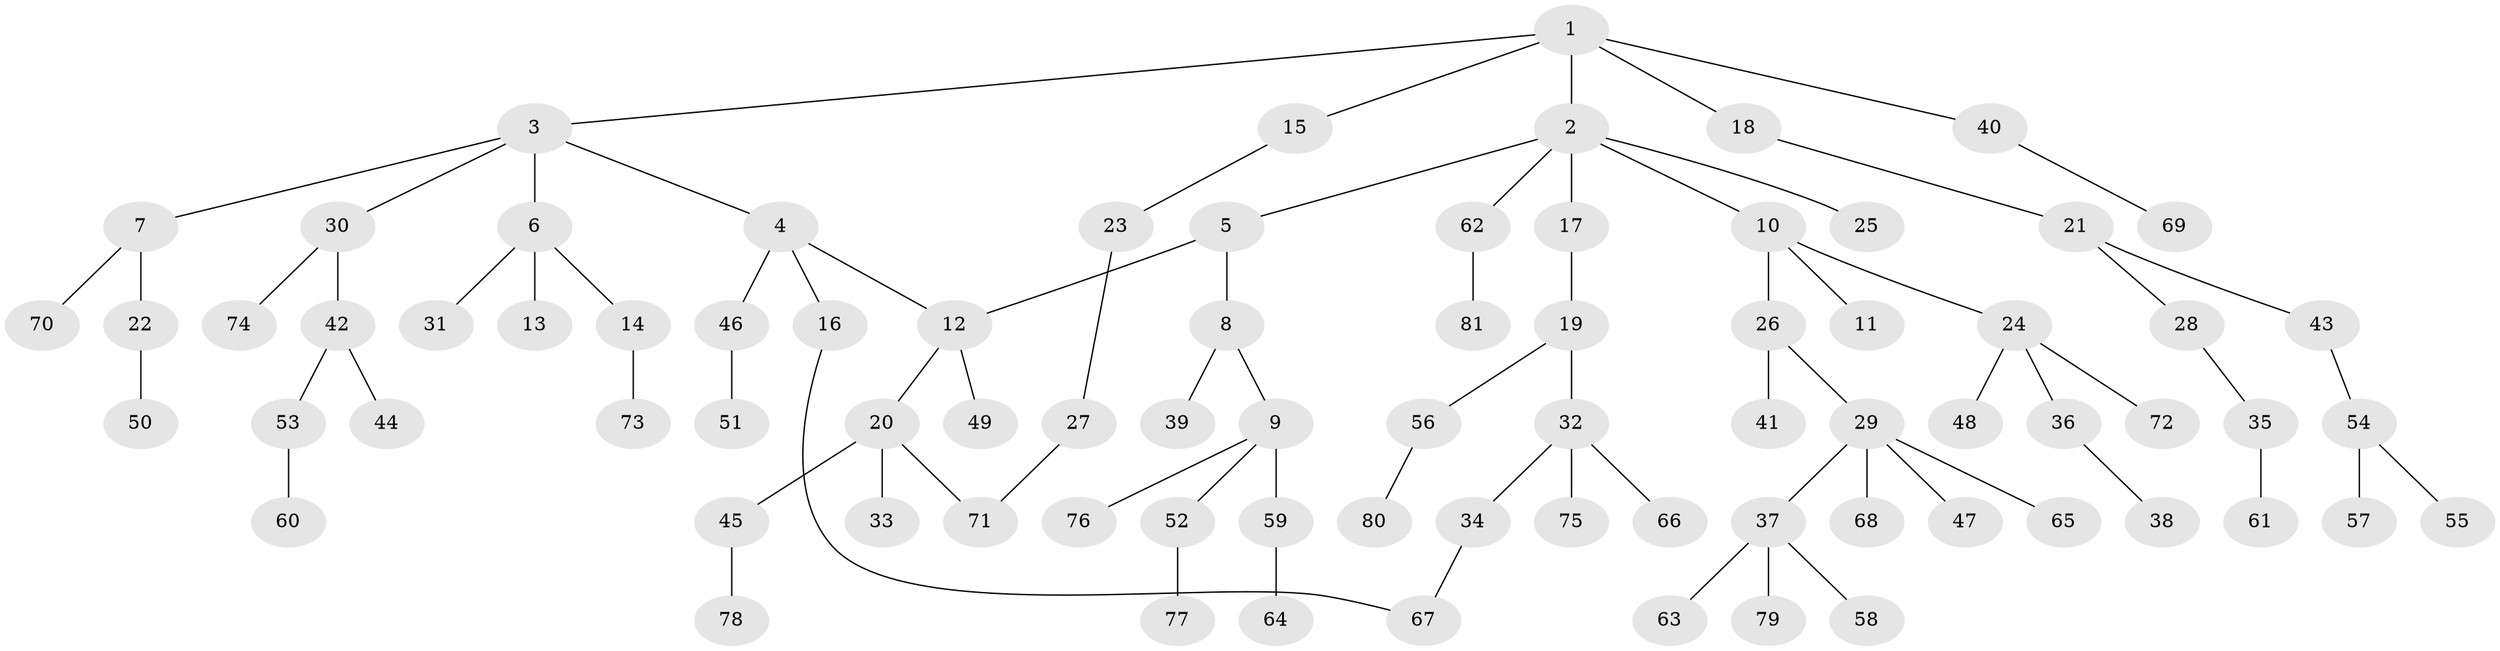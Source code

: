 // coarse degree distribution, {8: 0.030303030303030304, 2: 0.36363636363636365, 7: 0.030303030303030304, 3: 0.18181818181818182, 1: 0.3939393939393939}
// Generated by graph-tools (version 1.1) at 2025/48/03/04/25 22:48:47]
// undirected, 81 vertices, 83 edges
graph export_dot {
  node [color=gray90,style=filled];
  1;
  2;
  3;
  4;
  5;
  6;
  7;
  8;
  9;
  10;
  11;
  12;
  13;
  14;
  15;
  16;
  17;
  18;
  19;
  20;
  21;
  22;
  23;
  24;
  25;
  26;
  27;
  28;
  29;
  30;
  31;
  32;
  33;
  34;
  35;
  36;
  37;
  38;
  39;
  40;
  41;
  42;
  43;
  44;
  45;
  46;
  47;
  48;
  49;
  50;
  51;
  52;
  53;
  54;
  55;
  56;
  57;
  58;
  59;
  60;
  61;
  62;
  63;
  64;
  65;
  66;
  67;
  68;
  69;
  70;
  71;
  72;
  73;
  74;
  75;
  76;
  77;
  78;
  79;
  80;
  81;
  1 -- 2;
  1 -- 3;
  1 -- 15;
  1 -- 18;
  1 -- 40;
  2 -- 5;
  2 -- 10;
  2 -- 17;
  2 -- 25;
  2 -- 62;
  3 -- 4;
  3 -- 6;
  3 -- 7;
  3 -- 30;
  4 -- 16;
  4 -- 46;
  4 -- 12;
  5 -- 8;
  5 -- 12;
  6 -- 13;
  6 -- 14;
  6 -- 31;
  7 -- 22;
  7 -- 70;
  8 -- 9;
  8 -- 39;
  9 -- 52;
  9 -- 59;
  9 -- 76;
  10 -- 11;
  10 -- 24;
  10 -- 26;
  12 -- 20;
  12 -- 49;
  14 -- 73;
  15 -- 23;
  16 -- 67;
  17 -- 19;
  18 -- 21;
  19 -- 32;
  19 -- 56;
  20 -- 33;
  20 -- 45;
  20 -- 71;
  21 -- 28;
  21 -- 43;
  22 -- 50;
  23 -- 27;
  24 -- 36;
  24 -- 48;
  24 -- 72;
  26 -- 29;
  26 -- 41;
  27 -- 71;
  28 -- 35;
  29 -- 37;
  29 -- 47;
  29 -- 65;
  29 -- 68;
  30 -- 42;
  30 -- 74;
  32 -- 34;
  32 -- 66;
  32 -- 75;
  34 -- 67;
  35 -- 61;
  36 -- 38;
  37 -- 58;
  37 -- 63;
  37 -- 79;
  40 -- 69;
  42 -- 44;
  42 -- 53;
  43 -- 54;
  45 -- 78;
  46 -- 51;
  52 -- 77;
  53 -- 60;
  54 -- 55;
  54 -- 57;
  56 -- 80;
  59 -- 64;
  62 -- 81;
}
